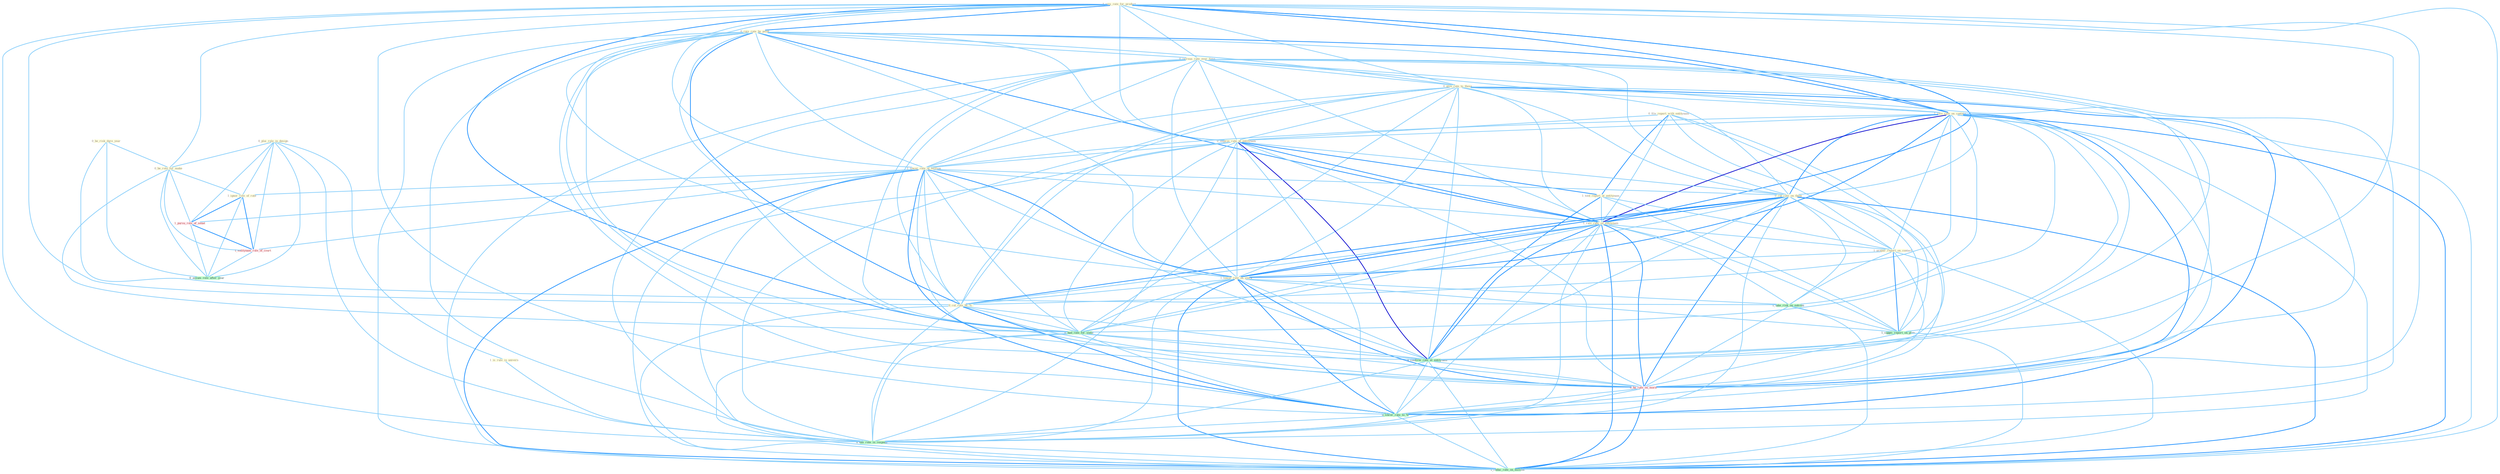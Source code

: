 Graph G{ 
    node
    [shape=polygon,style=filled,width=.5,height=.06,color="#BDFCC9",fixedsize=true,fontsize=4,
    fontcolor="#2f4f4f"];
    {node
    [color="#ffffe0", fontcolor="#8b7d6b"] "0_plai_role_in_design " "1_is_rule_in_univers " "0_file_report_with_entitynam " "1_rais_rate_for_product " "0_be_risk_dure_year " "0_be_role_for_make " "0_rais_rate_by_point " "0_increas_rate_over_time " "0_give_rate_to_those " "1_rais_rate_on_contain " "0_improv_rate_at_entitynam " "1_told_report_at_entitynam " "1_lower_rate_of_million " "0_cut_rate_on_them " "1_rais_rate_on_entitynam " "1_prepar_report_on_contact " "1_ignor_role_of_rate " "1_lower_rate_on_stock " "0_cut_rate_by_% "}
{node [color="#fff0f5", fontcolor="#b22222"] "1_pursu_role_of_senat " "0_ha_rate_on_morn " "1_entitynam_role_of_court "}
edge [color="#B0E2FF"];

	"0_plai_role_in_design " -- "1_is_rule_in_univers " [w="1", color="#87cefa" ];
	"0_plai_role_in_design " -- "0_be_role_for_make " [w="1", color="#87cefa" ];
	"0_plai_role_in_design " -- "1_ignor_role_of_rate " [w="1", color="#87cefa" ];
	"0_plai_role_in_design " -- "1_pursu_role_of_senat " [w="1", color="#87cefa" ];
	"0_plai_role_in_design " -- "1_entitynam_role_of_court " [w="1", color="#87cefa" ];
	"0_plai_role_in_design " -- "0_eas_rate_in_respons " [w="1", color="#87cefa" ];
	"0_plai_role_in_design " -- "0_assum_role_after_year " [w="1", color="#87cefa" ];
	"1_is_rule_in_univers " -- "0_eas_rate_in_respons " [w="1", color="#87cefa" ];
	"0_file_report_with_entitynam " -- "0_improv_rate_at_entitynam " [w="1", color="#87cefa" ];
	"0_file_report_with_entitynam " -- "1_told_report_at_entitynam " [w="2", color="#1e90ff" , len=0.8];
	"0_file_report_with_entitynam " -- "1_rais_rate_on_entitynam " [w="1", color="#87cefa" ];
	"0_file_report_with_entitynam " -- "1_prepar_report_on_contact " [w="1", color="#87cefa" ];
	"0_file_report_with_entitynam " -- "1_suppli_report_on_plan " [w="1", color="#87cefa" ];
	"0_file_report_with_entitynam " -- "0_confirm_rate_at_entitynam " [w="1", color="#87cefa" ];
	"1_rais_rate_for_product " -- "0_be_role_for_make " [w="1", color="#87cefa" ];
	"1_rais_rate_for_product " -- "0_rais_rate_by_point " [w="2", color="#1e90ff" , len=0.8];
	"1_rais_rate_for_product " -- "0_increas_rate_over_time " [w="1", color="#87cefa" ];
	"1_rais_rate_for_product " -- "0_give_rate_to_those " [w="1", color="#87cefa" ];
	"1_rais_rate_for_product " -- "1_rais_rate_on_contain " [w="2", color="#1e90ff" , len=0.8];
	"1_rais_rate_for_product " -- "0_improv_rate_at_entitynam " [w="1", color="#87cefa" ];
	"1_rais_rate_for_product " -- "1_lower_rate_of_million " [w="1", color="#87cefa" ];
	"1_rais_rate_for_product " -- "0_cut_rate_on_them " [w="1", color="#87cefa" ];
	"1_rais_rate_for_product " -- "1_rais_rate_on_entitynam " [w="2", color="#1e90ff" , len=0.8];
	"1_rais_rate_for_product " -- "1_lower_rate_on_stock " [w="1", color="#87cefa" ];
	"1_rais_rate_for_product " -- "0_cut_rate_by_% " [w="1", color="#87cefa" ];
	"1_rais_rate_for_product " -- "0_had_rate_for_yield " [w="2", color="#1e90ff" , len=0.8];
	"1_rais_rate_for_product " -- "0_confirm_rate_at_entitynam " [w="1", color="#87cefa" ];
	"1_rais_rate_for_product " -- "0_ha_rate_on_morn " [w="1", color="#87cefa" ];
	"1_rais_rate_for_product " -- "0_lower_rate_to_% " [w="1", color="#87cefa" ];
	"1_rais_rate_for_product " -- "0_eas_rate_in_respons " [w="1", color="#87cefa" ];
	"1_rais_rate_for_product " -- "1_reduc_rate_on_million " [w="1", color="#87cefa" ];
	"0_be_risk_dure_year " -- "0_be_role_for_make " [w="1", color="#87cefa" ];
	"0_be_risk_dure_year " -- "1_take_risk_on_outcom " [w="1", color="#87cefa" ];
	"0_be_risk_dure_year " -- "0_assum_role_after_year " [w="1", color="#87cefa" ];
	"0_be_role_for_make " -- "1_ignor_role_of_rate " [w="1", color="#87cefa" ];
	"0_be_role_for_make " -- "1_pursu_role_of_senat " [w="1", color="#87cefa" ];
	"0_be_role_for_make " -- "0_had_rate_for_yield " [w="1", color="#87cefa" ];
	"0_be_role_for_make " -- "1_entitynam_role_of_court " [w="1", color="#87cefa" ];
	"0_be_role_for_make " -- "0_assum_role_after_year " [w="1", color="#87cefa" ];
	"0_rais_rate_by_point " -- "0_increas_rate_over_time " [w="1", color="#87cefa" ];
	"0_rais_rate_by_point " -- "0_give_rate_to_those " [w="1", color="#87cefa" ];
	"0_rais_rate_by_point " -- "1_rais_rate_on_contain " [w="2", color="#1e90ff" , len=0.8];
	"0_rais_rate_by_point " -- "0_improv_rate_at_entitynam " [w="1", color="#87cefa" ];
	"0_rais_rate_by_point " -- "1_lower_rate_of_million " [w="1", color="#87cefa" ];
	"0_rais_rate_by_point " -- "0_cut_rate_on_them " [w="1", color="#87cefa" ];
	"0_rais_rate_by_point " -- "1_rais_rate_on_entitynam " [w="2", color="#1e90ff" , len=0.8];
	"0_rais_rate_by_point " -- "1_lower_rate_on_stock " [w="1", color="#87cefa" ];
	"0_rais_rate_by_point " -- "0_cut_rate_by_% " [w="2", color="#1e90ff" , len=0.8];
	"0_rais_rate_by_point " -- "0_had_rate_for_yield " [w="1", color="#87cefa" ];
	"0_rais_rate_by_point " -- "0_confirm_rate_at_entitynam " [w="1", color="#87cefa" ];
	"0_rais_rate_by_point " -- "0_ha_rate_on_morn " [w="1", color="#87cefa" ];
	"0_rais_rate_by_point " -- "0_lower_rate_to_% " [w="1", color="#87cefa" ];
	"0_rais_rate_by_point " -- "0_eas_rate_in_respons " [w="1", color="#87cefa" ];
	"0_rais_rate_by_point " -- "1_reduc_rate_on_million " [w="1", color="#87cefa" ];
	"0_increas_rate_over_time " -- "0_give_rate_to_those " [w="1", color="#87cefa" ];
	"0_increas_rate_over_time " -- "1_rais_rate_on_contain " [w="1", color="#87cefa" ];
	"0_increas_rate_over_time " -- "0_improv_rate_at_entitynam " [w="1", color="#87cefa" ];
	"0_increas_rate_over_time " -- "1_lower_rate_of_million " [w="1", color="#87cefa" ];
	"0_increas_rate_over_time " -- "0_cut_rate_on_them " [w="1", color="#87cefa" ];
	"0_increas_rate_over_time " -- "1_rais_rate_on_entitynam " [w="1", color="#87cefa" ];
	"0_increas_rate_over_time " -- "1_lower_rate_on_stock " [w="1", color="#87cefa" ];
	"0_increas_rate_over_time " -- "0_cut_rate_by_% " [w="1", color="#87cefa" ];
	"0_increas_rate_over_time " -- "0_had_rate_for_yield " [w="1", color="#87cefa" ];
	"0_increas_rate_over_time " -- "0_confirm_rate_at_entitynam " [w="1", color="#87cefa" ];
	"0_increas_rate_over_time " -- "0_ha_rate_on_morn " [w="1", color="#87cefa" ];
	"0_increas_rate_over_time " -- "0_lower_rate_to_% " [w="1", color="#87cefa" ];
	"0_increas_rate_over_time " -- "0_eas_rate_in_respons " [w="1", color="#87cefa" ];
	"0_increas_rate_over_time " -- "1_reduc_rate_on_million " [w="1", color="#87cefa" ];
	"0_give_rate_to_those " -- "1_rais_rate_on_contain " [w="1", color="#87cefa" ];
	"0_give_rate_to_those " -- "0_improv_rate_at_entitynam " [w="1", color="#87cefa" ];
	"0_give_rate_to_those " -- "1_lower_rate_of_million " [w="1", color="#87cefa" ];
	"0_give_rate_to_those " -- "0_cut_rate_on_them " [w="1", color="#87cefa" ];
	"0_give_rate_to_those " -- "1_rais_rate_on_entitynam " [w="1", color="#87cefa" ];
	"0_give_rate_to_those " -- "1_lower_rate_on_stock " [w="1", color="#87cefa" ];
	"0_give_rate_to_those " -- "0_cut_rate_by_% " [w="1", color="#87cefa" ];
	"0_give_rate_to_those " -- "0_had_rate_for_yield " [w="1", color="#87cefa" ];
	"0_give_rate_to_those " -- "0_confirm_rate_at_entitynam " [w="1", color="#87cefa" ];
	"0_give_rate_to_those " -- "0_ha_rate_on_morn " [w="1", color="#87cefa" ];
	"0_give_rate_to_those " -- "0_lower_rate_to_% " [w="2", color="#1e90ff" , len=0.8];
	"0_give_rate_to_those " -- "0_eas_rate_in_respons " [w="1", color="#87cefa" ];
	"0_give_rate_to_those " -- "1_reduc_rate_on_million " [w="1", color="#87cefa" ];
	"1_rais_rate_on_contain " -- "0_improv_rate_at_entitynam " [w="1", color="#87cefa" ];
	"1_rais_rate_on_contain " -- "1_lower_rate_of_million " [w="1", color="#87cefa" ];
	"1_rais_rate_on_contain " -- "0_cut_rate_on_them " [w="2", color="#1e90ff" , len=0.8];
	"1_rais_rate_on_contain " -- "1_rais_rate_on_entitynam " [w="3", color="#0000cd" , len=0.6];
	"1_rais_rate_on_contain " -- "1_prepar_report_on_contact " [w="1", color="#87cefa" ];
	"1_rais_rate_on_contain " -- "1_lower_rate_on_stock " [w="2", color="#1e90ff" , len=0.8];
	"1_rais_rate_on_contain " -- "0_cut_rate_by_% " [w="1", color="#87cefa" ];
	"1_rais_rate_on_contain " -- "1_take_risk_on_outcom " [w="1", color="#87cefa" ];
	"1_rais_rate_on_contain " -- "1_suppli_report_on_plan " [w="1", color="#87cefa" ];
	"1_rais_rate_on_contain " -- "0_had_rate_for_yield " [w="1", color="#87cefa" ];
	"1_rais_rate_on_contain " -- "0_confirm_rate_at_entitynam " [w="1", color="#87cefa" ];
	"1_rais_rate_on_contain " -- "0_ha_rate_on_morn " [w="2", color="#1e90ff" , len=0.8];
	"1_rais_rate_on_contain " -- "0_lower_rate_to_% " [w="1", color="#87cefa" ];
	"1_rais_rate_on_contain " -- "0_eas_rate_in_respons " [w="1", color="#87cefa" ];
	"1_rais_rate_on_contain " -- "1_reduc_rate_on_million " [w="2", color="#1e90ff" , len=0.8];
	"0_improv_rate_at_entitynam " -- "1_told_report_at_entitynam " [w="2", color="#1e90ff" , len=0.8];
	"0_improv_rate_at_entitynam " -- "1_lower_rate_of_million " [w="1", color="#87cefa" ];
	"0_improv_rate_at_entitynam " -- "0_cut_rate_on_them " [w="1", color="#87cefa" ];
	"0_improv_rate_at_entitynam " -- "1_rais_rate_on_entitynam " [w="2", color="#1e90ff" , len=0.8];
	"0_improv_rate_at_entitynam " -- "1_lower_rate_on_stock " [w="1", color="#87cefa" ];
	"0_improv_rate_at_entitynam " -- "0_cut_rate_by_% " [w="1", color="#87cefa" ];
	"0_improv_rate_at_entitynam " -- "0_had_rate_for_yield " [w="1", color="#87cefa" ];
	"0_improv_rate_at_entitynam " -- "0_confirm_rate_at_entitynam " [w="3", color="#0000cd" , len=0.6];
	"0_improv_rate_at_entitynam " -- "0_ha_rate_on_morn " [w="1", color="#87cefa" ];
	"0_improv_rate_at_entitynam " -- "0_lower_rate_to_% " [w="1", color="#87cefa" ];
	"0_improv_rate_at_entitynam " -- "0_eas_rate_in_respons " [w="1", color="#87cefa" ];
	"0_improv_rate_at_entitynam " -- "1_reduc_rate_on_million " [w="1", color="#87cefa" ];
	"1_told_report_at_entitynam " -- "1_rais_rate_on_entitynam " [w="1", color="#87cefa" ];
	"1_told_report_at_entitynam " -- "1_prepar_report_on_contact " [w="1", color="#87cefa" ];
	"1_told_report_at_entitynam " -- "1_suppli_report_on_plan " [w="1", color="#87cefa" ];
	"1_told_report_at_entitynam " -- "0_confirm_rate_at_entitynam " [w="2", color="#1e90ff" , len=0.8];
	"1_lower_rate_of_million " -- "0_cut_rate_on_them " [w="1", color="#87cefa" ];
	"1_lower_rate_of_million " -- "1_rais_rate_on_entitynam " [w="1", color="#87cefa" ];
	"1_lower_rate_of_million " -- "1_ignor_role_of_rate " [w="1", color="#87cefa" ];
	"1_lower_rate_of_million " -- "1_lower_rate_on_stock " [w="2", color="#1e90ff" , len=0.8];
	"1_lower_rate_of_million " -- "0_cut_rate_by_% " [w="1", color="#87cefa" ];
	"1_lower_rate_of_million " -- "1_pursu_role_of_senat " [w="1", color="#87cefa" ];
	"1_lower_rate_of_million " -- "0_had_rate_for_yield " [w="1", color="#87cefa" ];
	"1_lower_rate_of_million " -- "0_confirm_rate_at_entitynam " [w="1", color="#87cefa" ];
	"1_lower_rate_of_million " -- "0_ha_rate_on_morn " [w="1", color="#87cefa" ];
	"1_lower_rate_of_million " -- "1_entitynam_role_of_court " [w="1", color="#87cefa" ];
	"1_lower_rate_of_million " -- "0_lower_rate_to_% " [w="2", color="#1e90ff" , len=0.8];
	"1_lower_rate_of_million " -- "0_eas_rate_in_respons " [w="1", color="#87cefa" ];
	"1_lower_rate_of_million " -- "1_reduc_rate_on_million " [w="2", color="#1e90ff" , len=0.8];
	"0_cut_rate_on_them " -- "1_rais_rate_on_entitynam " [w="2", color="#1e90ff" , len=0.8];
	"0_cut_rate_on_them " -- "1_prepar_report_on_contact " [w="1", color="#87cefa" ];
	"0_cut_rate_on_them " -- "1_lower_rate_on_stock " [w="2", color="#1e90ff" , len=0.8];
	"0_cut_rate_on_them " -- "0_cut_rate_by_% " [w="2", color="#1e90ff" , len=0.8];
	"0_cut_rate_on_them " -- "1_take_risk_on_outcom " [w="1", color="#87cefa" ];
	"0_cut_rate_on_them " -- "1_suppli_report_on_plan " [w="1", color="#87cefa" ];
	"0_cut_rate_on_them " -- "0_had_rate_for_yield " [w="1", color="#87cefa" ];
	"0_cut_rate_on_them " -- "0_confirm_rate_at_entitynam " [w="1", color="#87cefa" ];
	"0_cut_rate_on_them " -- "0_ha_rate_on_morn " [w="2", color="#1e90ff" , len=0.8];
	"0_cut_rate_on_them " -- "0_lower_rate_to_% " [w="1", color="#87cefa" ];
	"0_cut_rate_on_them " -- "0_eas_rate_in_respons " [w="1", color="#87cefa" ];
	"0_cut_rate_on_them " -- "1_reduc_rate_on_million " [w="2", color="#1e90ff" , len=0.8];
	"1_rais_rate_on_entitynam " -- "1_prepar_report_on_contact " [w="1", color="#87cefa" ];
	"1_rais_rate_on_entitynam " -- "1_lower_rate_on_stock " [w="2", color="#1e90ff" , len=0.8];
	"1_rais_rate_on_entitynam " -- "0_cut_rate_by_% " [w="1", color="#87cefa" ];
	"1_rais_rate_on_entitynam " -- "1_take_risk_on_outcom " [w="1", color="#87cefa" ];
	"1_rais_rate_on_entitynam " -- "1_suppli_report_on_plan " [w="1", color="#87cefa" ];
	"1_rais_rate_on_entitynam " -- "0_had_rate_for_yield " [w="1", color="#87cefa" ];
	"1_rais_rate_on_entitynam " -- "0_confirm_rate_at_entitynam " [w="2", color="#1e90ff" , len=0.8];
	"1_rais_rate_on_entitynam " -- "0_ha_rate_on_morn " [w="2", color="#1e90ff" , len=0.8];
	"1_rais_rate_on_entitynam " -- "0_lower_rate_to_% " [w="1", color="#87cefa" ];
	"1_rais_rate_on_entitynam " -- "0_eas_rate_in_respons " [w="1", color="#87cefa" ];
	"1_rais_rate_on_entitynam " -- "1_reduc_rate_on_million " [w="2", color="#1e90ff" , len=0.8];
	"1_prepar_report_on_contact " -- "1_lower_rate_on_stock " [w="1", color="#87cefa" ];
	"1_prepar_report_on_contact " -- "1_take_risk_on_outcom " [w="1", color="#87cefa" ];
	"1_prepar_report_on_contact " -- "1_suppli_report_on_plan " [w="2", color="#1e90ff" , len=0.8];
	"1_prepar_report_on_contact " -- "0_ha_rate_on_morn " [w="1", color="#87cefa" ];
	"1_prepar_report_on_contact " -- "1_reduc_rate_on_million " [w="1", color="#87cefa" ];
	"1_ignor_role_of_rate " -- "1_pursu_role_of_senat " [w="2", color="#1e90ff" , len=0.8];
	"1_ignor_role_of_rate " -- "1_entitynam_role_of_court " [w="2", color="#1e90ff" , len=0.8];
	"1_ignor_role_of_rate " -- "0_assum_role_after_year " [w="1", color="#87cefa" ];
	"1_lower_rate_on_stock " -- "0_cut_rate_by_% " [w="1", color="#87cefa" ];
	"1_lower_rate_on_stock " -- "1_take_risk_on_outcom " [w="1", color="#87cefa" ];
	"1_lower_rate_on_stock " -- "1_suppli_report_on_plan " [w="1", color="#87cefa" ];
	"1_lower_rate_on_stock " -- "0_had_rate_for_yield " [w="1", color="#87cefa" ];
	"1_lower_rate_on_stock " -- "0_confirm_rate_at_entitynam " [w="1", color="#87cefa" ];
	"1_lower_rate_on_stock " -- "0_ha_rate_on_morn " [w="2", color="#1e90ff" , len=0.8];
	"1_lower_rate_on_stock " -- "0_lower_rate_to_% " [w="2", color="#1e90ff" , len=0.8];
	"1_lower_rate_on_stock " -- "0_eas_rate_in_respons " [w="1", color="#87cefa" ];
	"1_lower_rate_on_stock " -- "1_reduc_rate_on_million " [w="2", color="#1e90ff" , len=0.8];
	"0_cut_rate_by_% " -- "0_had_rate_for_yield " [w="1", color="#87cefa" ];
	"0_cut_rate_by_% " -- "0_confirm_rate_at_entitynam " [w="1", color="#87cefa" ];
	"0_cut_rate_by_% " -- "0_ha_rate_on_morn " [w="1", color="#87cefa" ];
	"0_cut_rate_by_% " -- "0_lower_rate_to_% " [w="2", color="#1e90ff" , len=0.8];
	"0_cut_rate_by_% " -- "0_eas_rate_in_respons " [w="1", color="#87cefa" ];
	"0_cut_rate_by_% " -- "1_reduc_rate_on_million " [w="1", color="#87cefa" ];
	"1_pursu_role_of_senat " -- "1_entitynam_role_of_court " [w="2", color="#1e90ff" , len=0.8];
	"1_pursu_role_of_senat " -- "0_assum_role_after_year " [w="1", color="#87cefa" ];
	"1_take_risk_on_outcom " -- "1_suppli_report_on_plan " [w="1", color="#87cefa" ];
	"1_take_risk_on_outcom " -- "0_ha_rate_on_morn " [w="1", color="#87cefa" ];
	"1_take_risk_on_outcom " -- "1_reduc_rate_on_million " [w="1", color="#87cefa" ];
	"1_suppli_report_on_plan " -- "0_ha_rate_on_morn " [w="1", color="#87cefa" ];
	"1_suppli_report_on_plan " -- "1_reduc_rate_on_million " [w="1", color="#87cefa" ];
	"0_had_rate_for_yield " -- "0_confirm_rate_at_entitynam " [w="1", color="#87cefa" ];
	"0_had_rate_for_yield " -- "0_ha_rate_on_morn " [w="1", color="#87cefa" ];
	"0_had_rate_for_yield " -- "0_lower_rate_to_% " [w="1", color="#87cefa" ];
	"0_had_rate_for_yield " -- "0_eas_rate_in_respons " [w="1", color="#87cefa" ];
	"0_had_rate_for_yield " -- "1_reduc_rate_on_million " [w="1", color="#87cefa" ];
	"0_confirm_rate_at_entitynam " -- "0_ha_rate_on_morn " [w="1", color="#87cefa" ];
	"0_confirm_rate_at_entitynam " -- "0_lower_rate_to_% " [w="1", color="#87cefa" ];
	"0_confirm_rate_at_entitynam " -- "0_eas_rate_in_respons " [w="1", color="#87cefa" ];
	"0_confirm_rate_at_entitynam " -- "1_reduc_rate_on_million " [w="1", color="#87cefa" ];
	"0_ha_rate_on_morn " -- "0_lower_rate_to_% " [w="1", color="#87cefa" ];
	"0_ha_rate_on_morn " -- "0_eas_rate_in_respons " [w="1", color="#87cefa" ];
	"0_ha_rate_on_morn " -- "1_reduc_rate_on_million " [w="2", color="#1e90ff" , len=0.8];
	"1_entitynam_role_of_court " -- "0_assum_role_after_year " [w="1", color="#87cefa" ];
	"0_lower_rate_to_% " -- "0_eas_rate_in_respons " [w="1", color="#87cefa" ];
	"0_lower_rate_to_% " -- "1_reduc_rate_on_million " [w="1", color="#87cefa" ];
	"0_eas_rate_in_respons " -- "1_reduc_rate_on_million " [w="1", color="#87cefa" ];
}